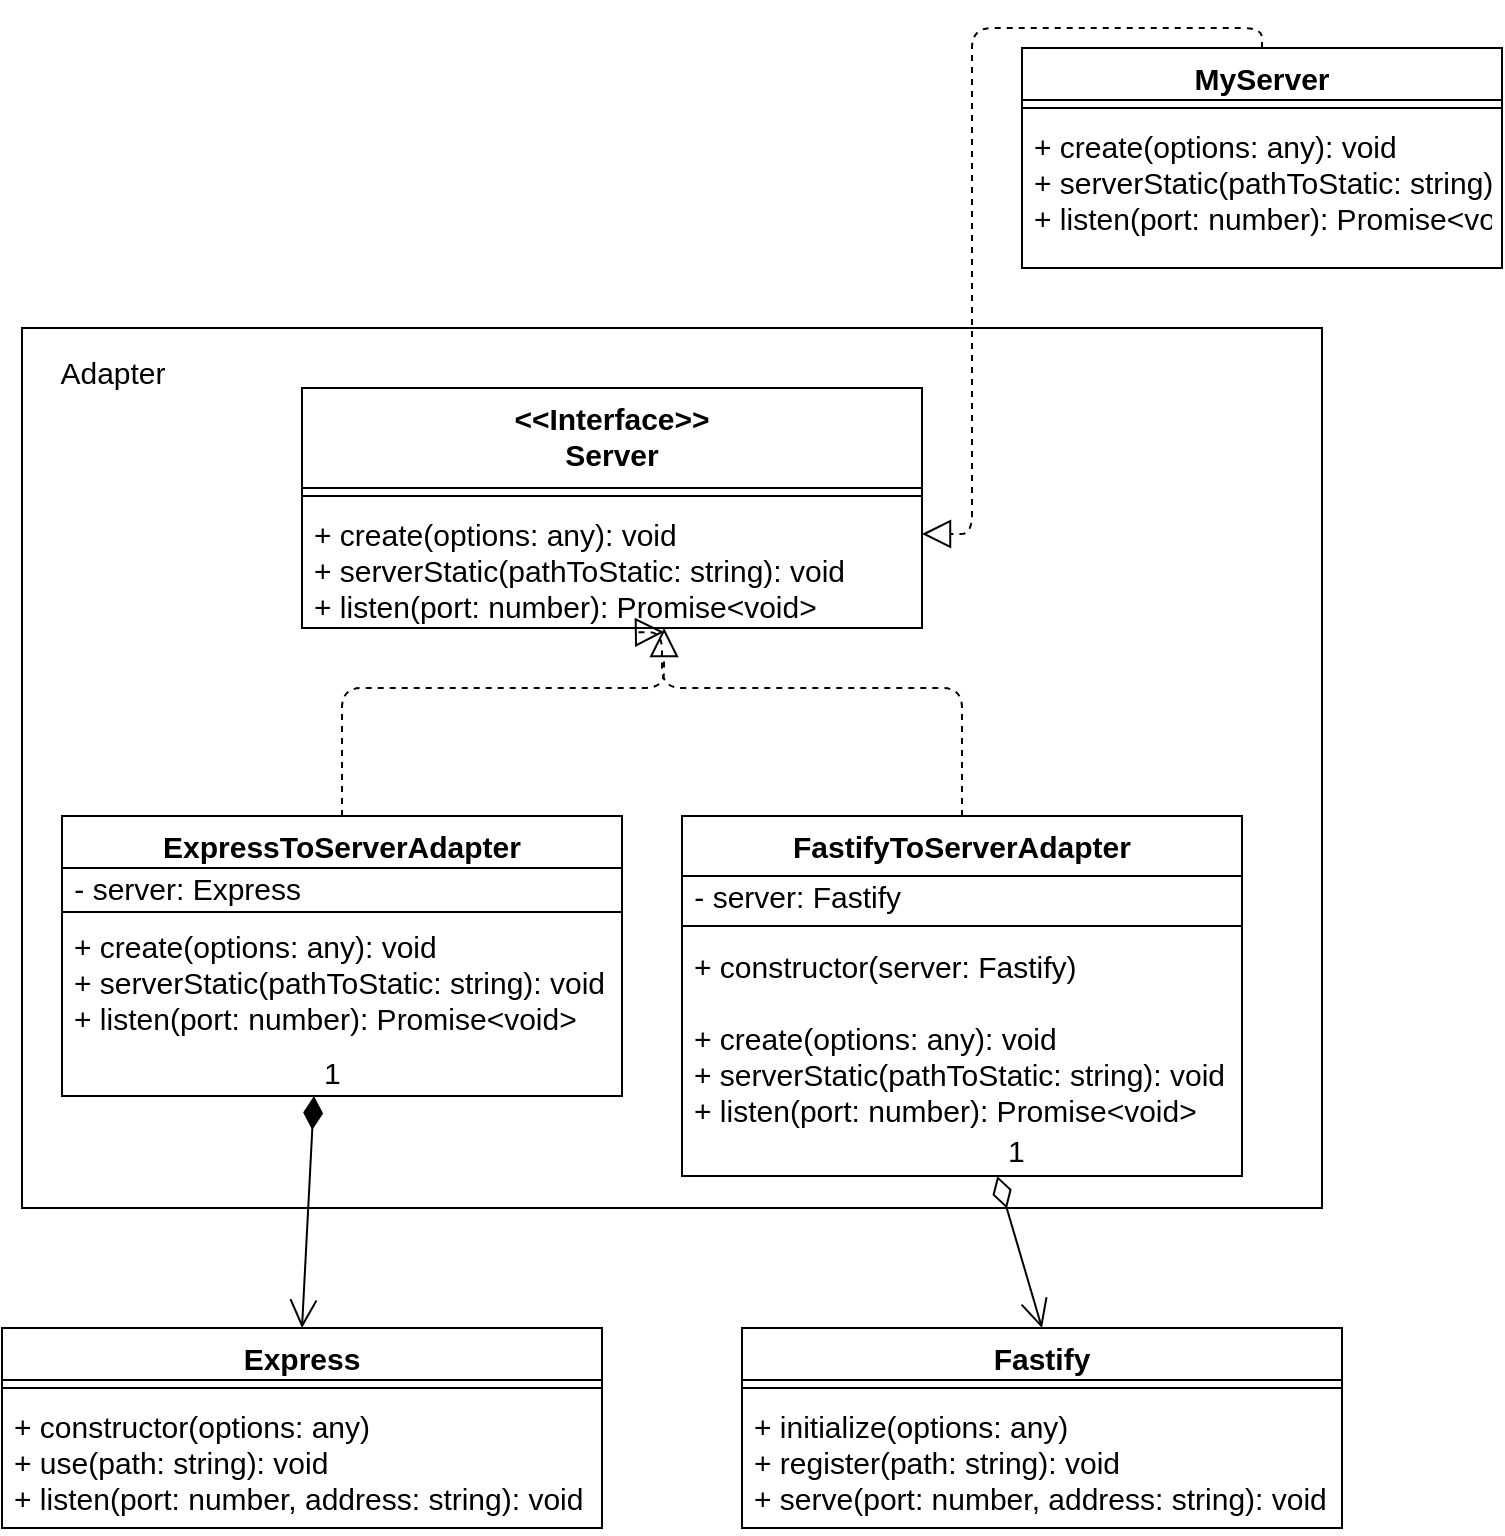 <mxfile>
    <diagram id="C5RBs43oDa-KdzZeNtuy" name="Page-1">
        <mxGraphModel dx="1196" dy="975" grid="1" gridSize="10" guides="1" tooltips="1" connect="1" arrows="1" fold="1" page="1" pageScale="1" pageWidth="827" pageHeight="1169" math="0" shadow="0">
            <root>
                <mxCell id="WIyWlLk6GJQsqaUBKTNV-0"/>
                <mxCell id="WIyWlLk6GJQsqaUBKTNV-1" parent="WIyWlLk6GJQsqaUBKTNV-0"/>
                <mxCell id="0" value="" style="rounded=0;whiteSpace=wrap;html=1;align=left;" parent="WIyWlLk6GJQsqaUBKTNV-1" vertex="1">
                    <mxGeometry x="50" y="170" width="650" height="440" as="geometry"/>
                </mxCell>
                <mxCell id="KU0GfX7w_1wsWiBgripw-49" value="&lt;&lt;Interface&gt;&gt;&#10;Server" style="swimlane;fontStyle=1;align=center;verticalAlign=top;childLayout=stackLayout;horizontal=1;startSize=50;horizontalStack=0;resizeParent=1;resizeParentMax=0;resizeLast=0;collapsible=1;marginBottom=0;labelBackgroundColor=none;labelBorderColor=none;fontSize=15;" parent="WIyWlLk6GJQsqaUBKTNV-1" vertex="1">
                    <mxGeometry x="190" y="200" width="310" height="120" as="geometry">
                        <mxRectangle x="310" y="270" width="100" height="26" as="alternateBounds"/>
                    </mxGeometry>
                </mxCell>
                <mxCell id="KU0GfX7w_1wsWiBgripw-51" value="" style="line;strokeWidth=1;fillColor=none;align=left;verticalAlign=middle;spacingTop=-1;spacingLeft=3;spacingRight=3;rotatable=0;labelPosition=right;points=[];portConstraint=eastwest;labelBackgroundColor=none;labelBorderColor=none;" parent="KU0GfX7w_1wsWiBgripw-49" vertex="1">
                    <mxGeometry y="50" width="310" height="8" as="geometry"/>
                </mxCell>
                <mxCell id="KU0GfX7w_1wsWiBgripw-52" value="+ create(options: any): void&#10;+ serverStatic(pathToStatic: string): void&#10;+ listen(port: number): Promise&lt;void&gt;" style="text;strokeColor=none;fillColor=none;align=left;verticalAlign=top;spacingLeft=4;spacingRight=4;overflow=hidden;rotatable=0;points=[[0,0.5],[1,0.5]];portConstraint=eastwest;labelBackgroundColor=none;labelBorderColor=none;fontSize=15;" parent="KU0GfX7w_1wsWiBgripw-49" vertex="1">
                    <mxGeometry y="58" width="310" height="62" as="geometry"/>
                </mxCell>
                <mxCell id="1" value="&lt;span style=&quot;font-weight: normal&quot;&gt;&lt;font style=&quot;font-size: 15px&quot;&gt;Adapter&lt;br&gt;&lt;/font&gt;&lt;/span&gt;" style="text;strokeColor=none;fillColor=none;html=1;fontSize=24;fontStyle=1;verticalAlign=middle;align=center;" parent="WIyWlLk6GJQsqaUBKTNV-1" vertex="1">
                    <mxGeometry x="50" y="170" width="90" height="40" as="geometry"/>
                </mxCell>
                <mxCell id="2" value="ExpressToServerAdapter&#10;" style="swimlane;fontStyle=1;align=center;verticalAlign=top;childLayout=stackLayout;horizontal=1;startSize=26;horizontalStack=0;resizeParent=1;resizeParentMax=0;resizeLast=0;collapsible=1;marginBottom=0;fontSize=15;" parent="WIyWlLk6GJQsqaUBKTNV-1" vertex="1">
                    <mxGeometry x="70" y="414" width="280" height="140" as="geometry"/>
                </mxCell>
                <mxCell id="37" value="&amp;nbsp;- server: Express" style="text;html=1;align=left;verticalAlign=middle;resizable=0;points=[];autosize=1;strokeColor=none;fillColor=none;fontSize=15;" parent="2" vertex="1">
                    <mxGeometry y="26" width="280" height="20" as="geometry"/>
                </mxCell>
                <mxCell id="4" value="" style="line;strokeWidth=1;fillColor=none;align=left;verticalAlign=middle;spacingTop=-1;spacingLeft=3;spacingRight=3;rotatable=0;labelPosition=right;points=[];portConstraint=eastwest;fontSize=15;" parent="2" vertex="1">
                    <mxGeometry y="46" width="280" height="4" as="geometry"/>
                </mxCell>
                <mxCell id="5" value="+ create(options: any): void&#10;+ serverStatic(pathToStatic: string): void&#10;+ listen(port: number): Promise&lt;void&gt;" style="text;strokeColor=none;fillColor=none;align=left;verticalAlign=top;spacingLeft=4;spacingRight=4;overflow=hidden;rotatable=0;points=[[0,0.5],[1,0.5]];portConstraint=eastwest;fontSize=15;" parent="2" vertex="1">
                    <mxGeometry y="50" width="280" height="90" as="geometry"/>
                </mxCell>
                <mxCell id="6" value="FastifyToServerAdapter&#10;" style="swimlane;fontStyle=1;align=center;verticalAlign=top;childLayout=stackLayout;horizontal=1;startSize=30;horizontalStack=0;resizeParent=1;resizeParentMax=0;resizeLast=0;collapsible=1;marginBottom=0;fontSize=15;" parent="WIyWlLk6GJQsqaUBKTNV-1" vertex="1">
                    <mxGeometry x="380" y="414" width="280" height="180" as="geometry"/>
                </mxCell>
                <mxCell id="27" value="&lt;span style=&quot;font-size: 15px&quot;&gt;&amp;nbsp;- server: Fastify&lt;/span&gt;" style="text;html=1;align=left;verticalAlign=middle;resizable=0;points=[];autosize=1;strokeColor=none;fillColor=none;" parent="6" vertex="1">
                    <mxGeometry y="30" width="280" height="20" as="geometry"/>
                </mxCell>
                <mxCell id="8" value="" style="line;strokeWidth=1;fillColor=none;align=left;verticalAlign=middle;spacingTop=-1;spacingLeft=3;spacingRight=3;rotatable=0;labelPosition=right;points=[];portConstraint=eastwest;fontSize=15;" parent="6" vertex="1">
                    <mxGeometry y="50" width="280" height="10" as="geometry"/>
                </mxCell>
                <mxCell id="9" value="+ constructor(server: Fastify)&#10;&#10;+ create(options: any): void&#10;+ serverStatic(pathToStatic: string): void&#10;+ listen(port: number): Promise&lt;void&gt;" style="text;strokeColor=none;fillColor=none;align=left;verticalAlign=top;spacingLeft=4;spacingRight=4;overflow=hidden;rotatable=0;points=[[0,0.5],[1,0.5]];portConstraint=eastwest;fontSize=15;" parent="6" vertex="1">
                    <mxGeometry y="60" width="280" height="120" as="geometry"/>
                </mxCell>
                <mxCell id="17" value="Express" style="swimlane;fontStyle=1;align=center;verticalAlign=top;childLayout=stackLayout;horizontal=1;startSize=26;horizontalStack=0;resizeParent=1;resizeParentMax=0;resizeLast=0;collapsible=1;marginBottom=0;fontSize=15;" parent="WIyWlLk6GJQsqaUBKTNV-1" vertex="1">
                    <mxGeometry x="40" y="670" width="300" height="100" as="geometry"/>
                </mxCell>
                <mxCell id="19" value="" style="line;strokeWidth=1;fillColor=none;align=left;verticalAlign=middle;spacingTop=-1;spacingLeft=3;spacingRight=3;rotatable=0;labelPosition=right;points=[];portConstraint=eastwest;fontSize=15;" parent="17" vertex="1">
                    <mxGeometry y="26" width="300" height="8" as="geometry"/>
                </mxCell>
                <mxCell id="20" value="+ constructor(options: any)&#10;+ use(path: string): void&#10;+ listen(port: number, address: string): void" style="text;strokeColor=none;fillColor=none;align=left;verticalAlign=top;spacingLeft=4;spacingRight=4;overflow=hidden;rotatable=0;points=[[0,0.5],[1,0.5]];portConstraint=eastwest;fontSize=15;" parent="17" vertex="1">
                    <mxGeometry y="34" width="300" height="66" as="geometry"/>
                </mxCell>
                <mxCell id="28" value="Fastify" style="swimlane;fontStyle=1;align=center;verticalAlign=top;childLayout=stackLayout;horizontal=1;startSize=26;horizontalStack=0;resizeParent=1;resizeParentMax=0;resizeLast=0;collapsible=1;marginBottom=0;fontSize=15;" parent="WIyWlLk6GJQsqaUBKTNV-1" vertex="1">
                    <mxGeometry x="410" y="670" width="300" height="100" as="geometry"/>
                </mxCell>
                <mxCell id="29" value="" style="line;strokeWidth=1;fillColor=none;align=left;verticalAlign=middle;spacingTop=-1;spacingLeft=3;spacingRight=3;rotatable=0;labelPosition=right;points=[];portConstraint=eastwest;fontSize=15;" parent="28" vertex="1">
                    <mxGeometry y="26" width="300" height="8" as="geometry"/>
                </mxCell>
                <mxCell id="30" value="+ initialize(options: any)&#10;+ register(path: string): void&#10;+ serve(port: number, address: string): void" style="text;strokeColor=none;fillColor=none;align=left;verticalAlign=top;spacingLeft=4;spacingRight=4;overflow=hidden;rotatable=0;points=[[0,0.5],[1,0.5]];portConstraint=eastwest;fontSize=15;" parent="28" vertex="1">
                    <mxGeometry y="34" width="300" height="66" as="geometry"/>
                </mxCell>
                <mxCell id="31" value="1" style="endArrow=open;html=1;endSize=12;startArrow=diamondThin;startSize=14;startFill=0;align=left;verticalAlign=bottom;fontSize=15;entryX=0.5;entryY=0;entryDx=0;entryDy=0;" parent="WIyWlLk6GJQsqaUBKTNV-1" source="9" target="28" edge="1">
                    <mxGeometry x="-1" y="3" relative="1" as="geometry">
                        <mxPoint x="330" y="640" as="sourcePoint"/>
                        <mxPoint x="490" y="640" as="targetPoint"/>
                    </mxGeometry>
                </mxCell>
                <mxCell id="32" value="" style="endArrow=block;dashed=1;endFill=0;endSize=12;html=1;fontSize=15;entryX=1;entryY=0.242;entryDx=0;entryDy=0;entryPerimeter=0;exitX=0.5;exitY=0;exitDx=0;exitDy=0;edgeStyle=orthogonalEdgeStyle;" parent="WIyWlLk6GJQsqaUBKTNV-1" source="33" target="KU0GfX7w_1wsWiBgripw-52" edge="1">
                    <mxGeometry width="160" relative="1" as="geometry">
                        <mxPoint x="720" y="220" as="sourcePoint"/>
                        <mxPoint x="490" y="400" as="targetPoint"/>
                    </mxGeometry>
                </mxCell>
                <mxCell id="33" value="MyServer" style="swimlane;fontStyle=1;align=center;verticalAlign=top;childLayout=stackLayout;horizontal=1;startSize=26;horizontalStack=0;resizeParent=1;resizeParentMax=0;resizeLast=0;collapsible=1;marginBottom=0;fontSize=15;" parent="WIyWlLk6GJQsqaUBKTNV-1" vertex="1">
                    <mxGeometry x="550" y="30" width="240" height="110" as="geometry"/>
                </mxCell>
                <mxCell id="35" value="" style="line;strokeWidth=1;fillColor=none;align=left;verticalAlign=middle;spacingTop=-1;spacingLeft=3;spacingRight=3;rotatable=0;labelPosition=right;points=[];portConstraint=eastwest;fontSize=15;" parent="33" vertex="1">
                    <mxGeometry y="26" width="240" height="8" as="geometry"/>
                </mxCell>
                <mxCell id="36" value="+ create(options: any): void&#10;+ serverStatic(pathToStatic: string): void&#10;+ listen(port: number): Promise&lt;void&gt;" style="text;strokeColor=none;fillColor=none;align=left;verticalAlign=top;spacingLeft=4;spacingRight=4;overflow=hidden;rotatable=0;points=[[0,0.5],[1,0.5]];portConstraint=eastwest;fontSize=15;" parent="33" vertex="1">
                    <mxGeometry y="34" width="240" height="76" as="geometry"/>
                </mxCell>
                <mxCell id="38" value="" style="group" parent="WIyWlLk6GJQsqaUBKTNV-1" vertex="1" connectable="0">
                    <mxGeometry x="310" y="170" width="30" height="40" as="geometry"/>
                </mxCell>
                <mxCell id="12" value="" style="endArrow=block;dashed=1;endFill=0;endSize=12;html=1;fontSize=15;exitX=0.5;exitY=0;exitDx=0;exitDy=0;edgeStyle=orthogonalEdgeStyle;entryX=0.584;entryY=1;entryDx=0;entryDy=0;entryPerimeter=0;" parent="WIyWlLk6GJQsqaUBKTNV-1" source="2" target="KU0GfX7w_1wsWiBgripw-52" edge="1">
                    <mxGeometry width="160" relative="1" as="geometry">
                        <mxPoint x="310" y="330" as="sourcePoint"/>
                        <mxPoint x="300" y="170" as="targetPoint"/>
                        <Array as="points">
                            <mxPoint x="210" y="350"/>
                            <mxPoint x="371" y="350"/>
                        </Array>
                    </mxGeometry>
                </mxCell>
                <mxCell id="13" value="" style="endArrow=block;dashed=1;endFill=0;endSize=12;html=1;fontSize=15;exitX=0.5;exitY=0;exitDx=0;exitDy=0;edgeStyle=orthogonalEdgeStyle;entryX=0.584;entryY=1.032;entryDx=0;entryDy=0;entryPerimeter=0;" parent="WIyWlLk6GJQsqaUBKTNV-1" source="6" target="KU0GfX7w_1wsWiBgripw-52" edge="1">
                    <mxGeometry width="160" relative="1" as="geometry">
                        <mxPoint x="185" y="290" as="sourcePoint"/>
                        <mxPoint x="299" y="170" as="targetPoint"/>
                        <Array as="points">
                            <mxPoint x="520" y="350"/>
                            <mxPoint x="370" y="350"/>
                        </Array>
                    </mxGeometry>
                </mxCell>
                <mxCell id="41" value="1" style="endArrow=open;html=1;endSize=12;startArrow=diamondThin;startSize=14;startFill=1;align=left;verticalAlign=bottom;fontSize=15;entryX=0.5;entryY=0;entryDx=0;entryDy=0;exitX=0.45;exitY=1;exitDx=0;exitDy=0;exitPerimeter=0;" parent="WIyWlLk6GJQsqaUBKTNV-1" source="5" target="17" edge="1">
                    <mxGeometry x="-1" y="3" relative="1" as="geometry">
                        <mxPoint x="180" y="550" as="sourcePoint"/>
                        <mxPoint x="600" y="540" as="targetPoint"/>
                    </mxGeometry>
                </mxCell>
            </root>
        </mxGraphModel>
    </diagram>
</mxfile>
